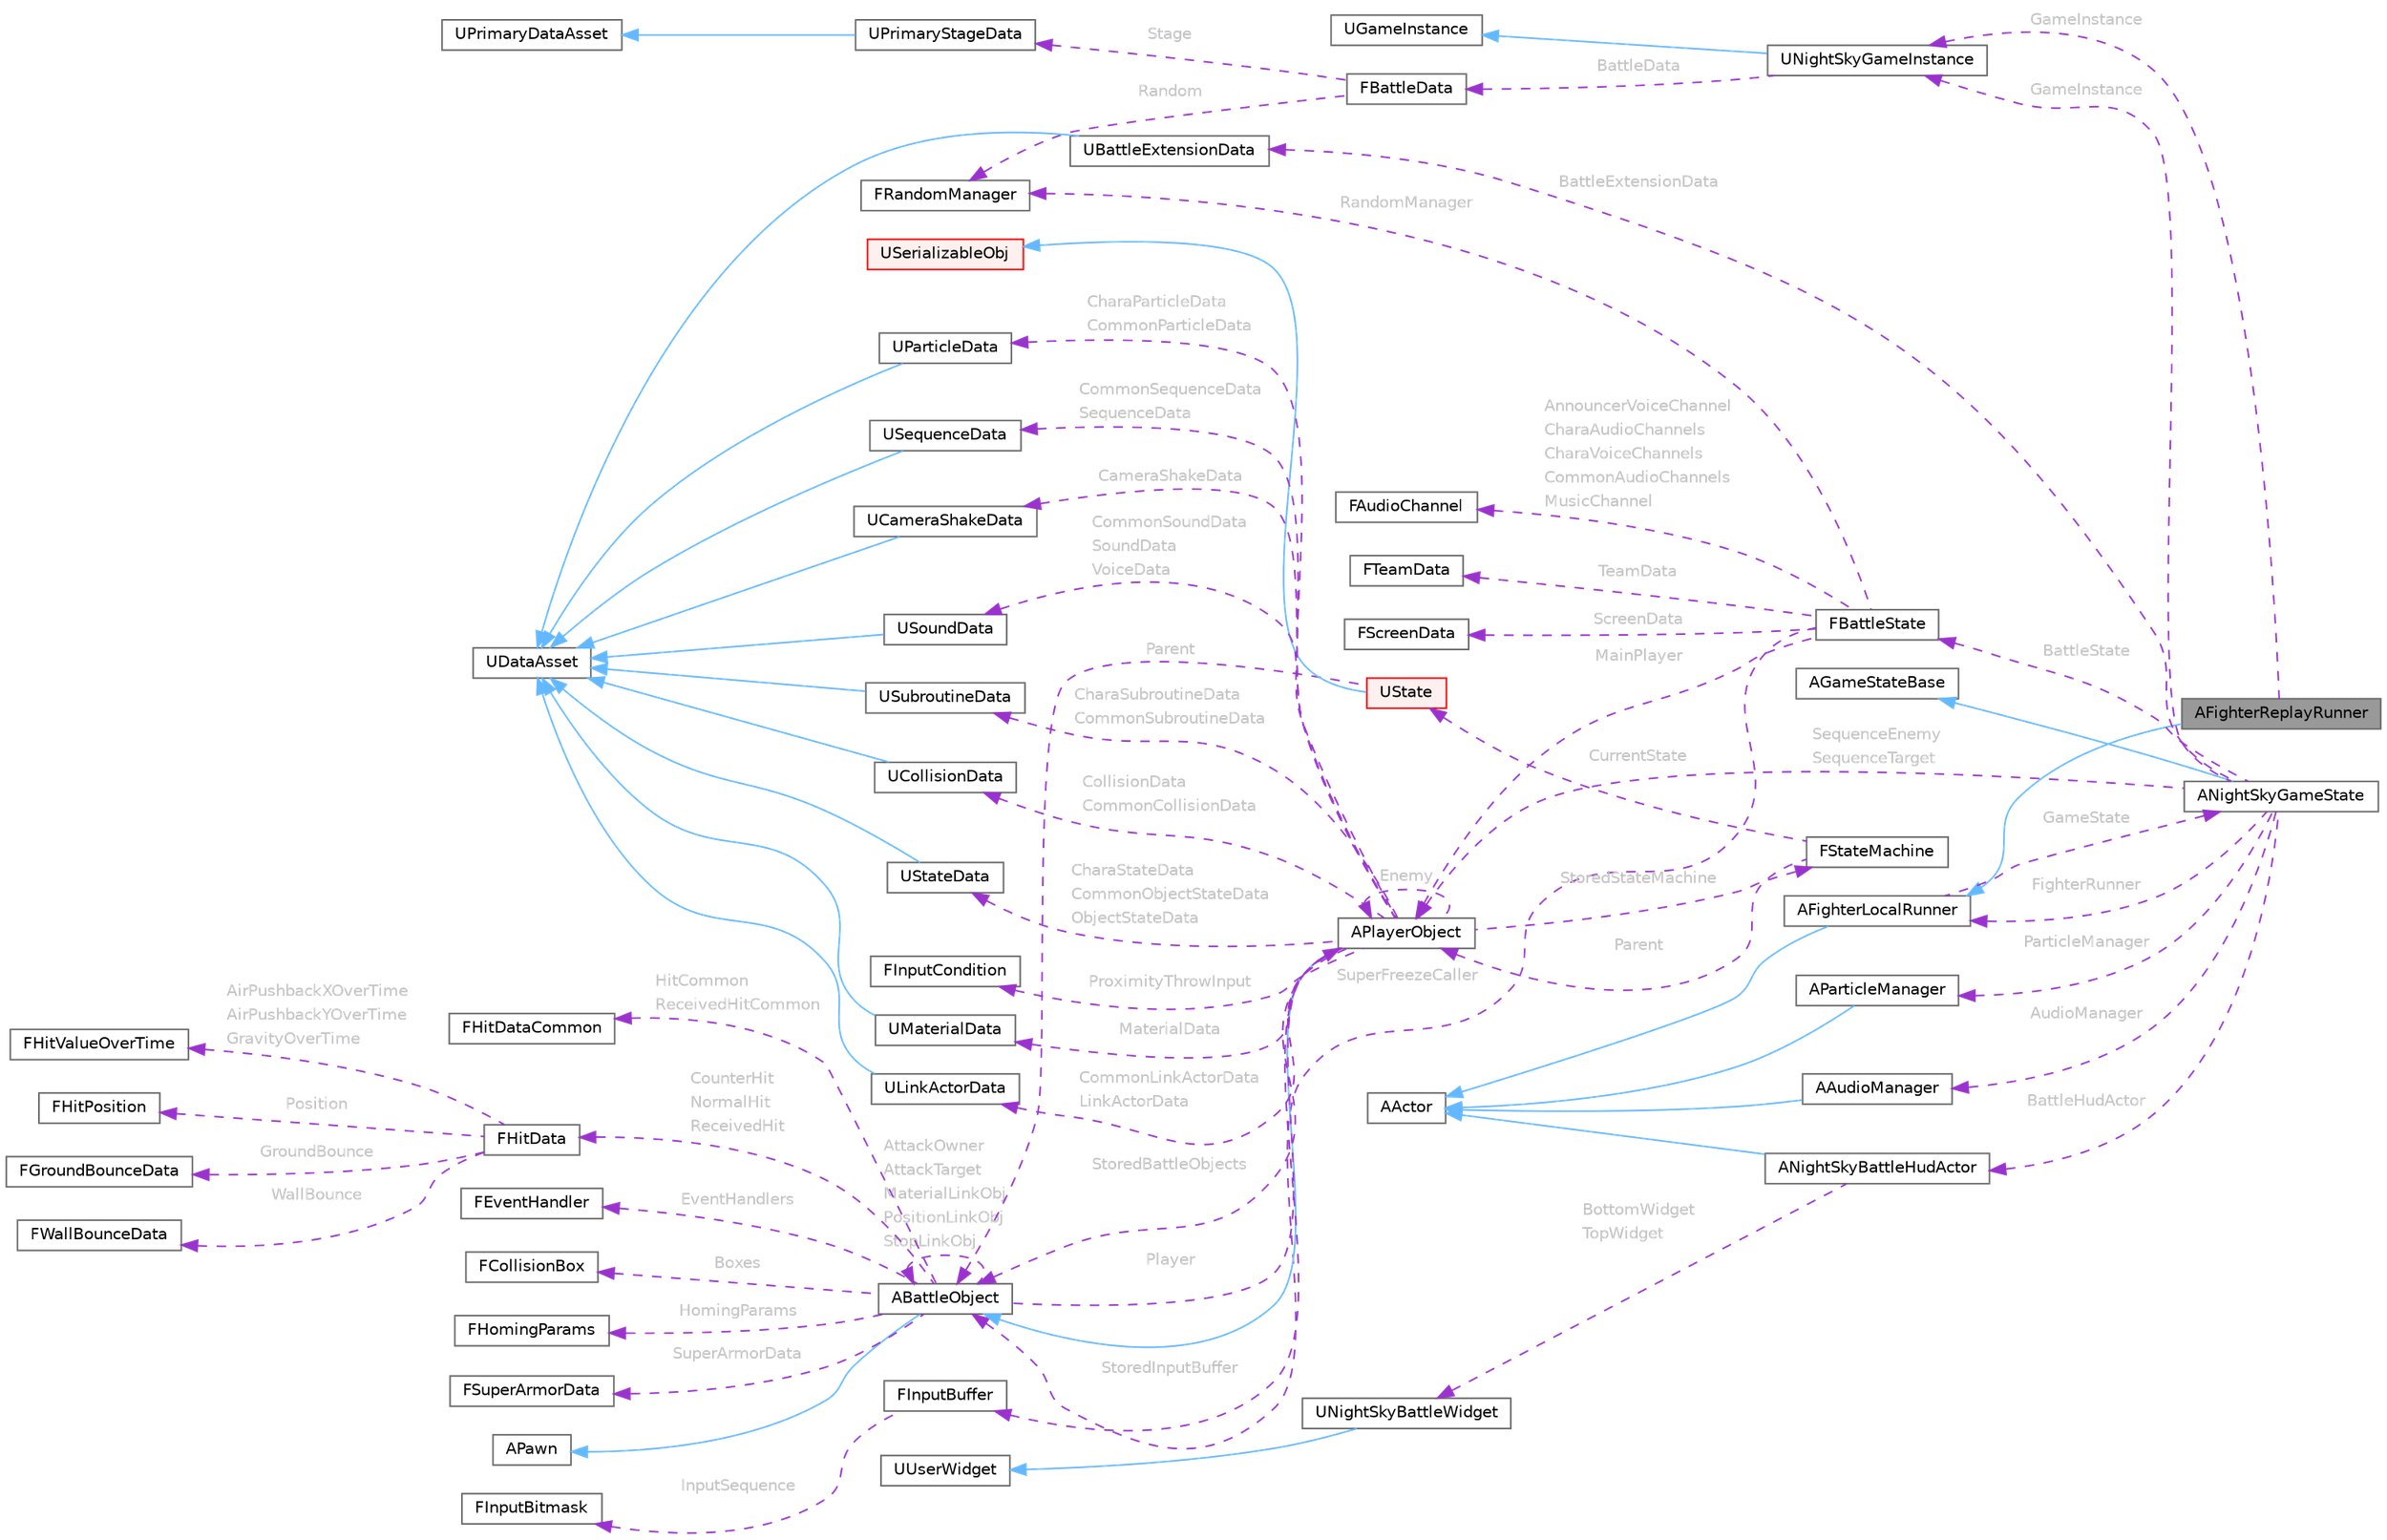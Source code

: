 digraph "AFighterReplayRunner"
{
 // LATEX_PDF_SIZE
  bgcolor="transparent";
  edge [fontname=Helvetica,fontsize=10,labelfontname=Helvetica,labelfontsize=10];
  node [fontname=Helvetica,fontsize=10,shape=box,height=0.2,width=0.4];
  rankdir="LR";
  Node1 [id="Node000001",label="AFighterReplayRunner",height=0.2,width=0.4,color="gray40", fillcolor="grey60", style="filled", fontcolor="black",tooltip=" "];
  Node2 -> Node1 [id="edge1_Node000001_Node000002",dir="back",color="steelblue1",style="solid",tooltip=" "];
  Node2 [id="Node000002",label="AFighterLocalRunner",height=0.2,width=0.4,color="gray40", fillcolor="white", style="filled",URL="$class_a_fighter_local_runner.html",tooltip=" "];
  Node3 -> Node2 [id="edge2_Node000002_Node000003",dir="back",color="steelblue1",style="solid",tooltip=" "];
  Node3 [id="Node000003",label="AActor",height=0.2,width=0.4,color="gray40", fillcolor="white", style="filled",tooltip=" "];
  Node4 -> Node2 [id="edge3_Node000002_Node000004",dir="back",color="darkorchid3",style="dashed",tooltip=" ",label=<<TABLE CELLBORDER="0" BORDER="0"><TR><TD VALIGN="top" ALIGN="LEFT" CELLPADDING="1" CELLSPACING="0">GameState</TD></TR>
</TABLE>> ,fontcolor="grey" ];
  Node4 [id="Node000004",label="ANightSkyGameState",height=0.2,width=0.4,color="gray40", fillcolor="white", style="filled",URL="$class_a_night_sky_game_state.html",tooltip=" "];
  Node5 -> Node4 [id="edge4_Node000004_Node000005",dir="back",color="steelblue1",style="solid",tooltip=" "];
  Node5 [id="Node000005",label="AGameStateBase",height=0.2,width=0.4,color="gray40", fillcolor="white", style="filled",tooltip=" "];
  Node6 -> Node4 [id="edge5_Node000004_Node000006",dir="back",color="darkorchid3",style="dashed",tooltip=" ",label=<<TABLE CELLBORDER="0" BORDER="0"><TR><TD VALIGN="top" ALIGN="LEFT" CELLPADDING="1" CELLSPACING="0">BattleState</TD></TR>
</TABLE>> ,fontcolor="grey" ];
  Node6 [id="Node000006",label="FBattleState",height=0.2,width=0.4,color="gray40", fillcolor="white", style="filled",URL="$struct_f_battle_state.html",tooltip=" "];
  Node7 -> Node6 [id="edge6_Node000006_Node000007",dir="back",color="darkorchid3",style="dashed",tooltip=" ",label=<<TABLE CELLBORDER="0" BORDER="0"><TR><TD VALIGN="top" ALIGN="LEFT" CELLPADDING="1" CELLSPACING="0">ScreenData</TD></TR>
</TABLE>> ,fontcolor="grey" ];
  Node7 [id="Node000007",label="FScreenData",height=0.2,width=0.4,color="gray40", fillcolor="white", style="filled",URL="$struct_f_screen_data.html",tooltip=" "];
  Node8 -> Node6 [id="edge7_Node000006_Node000008",dir="back",color="darkorchid3",style="dashed",tooltip=" ",label=<<TABLE CELLBORDER="0" BORDER="0"><TR><TD VALIGN="top" ALIGN="LEFT" CELLPADDING="1" CELLSPACING="0">RandomManager</TD></TR>
</TABLE>> ,fontcolor="grey" ];
  Node8 [id="Node000008",label="FRandomManager",height=0.2,width=0.4,color="gray40", fillcolor="white", style="filled",URL="$struct_f_random_manager.html",tooltip=" "];
  Node9 -> Node6 [id="edge8_Node000006_Node000009",dir="back",color="darkorchid3",style="dashed",tooltip=" ",label=<<TABLE CELLBORDER="0" BORDER="0"><TR><TD VALIGN="top" ALIGN="LEFT" CELLPADDING="1" CELLSPACING="0">SuperFreezeCaller</TD></TR>
</TABLE>> ,fontcolor="grey" ];
  Node9 [id="Node000009",label="ABattleObject",height=0.2,width=0.4,color="gray40", fillcolor="white", style="filled",URL="$class_a_battle_object.html",tooltip=" "];
  Node10 -> Node9 [id="edge9_Node000009_Node000010",dir="back",color="steelblue1",style="solid",tooltip=" "];
  Node10 [id="Node000010",label="APawn",height=0.2,width=0.4,color="gray40", fillcolor="white", style="filled",tooltip=" "];
  Node11 -> Node9 [id="edge10_Node000009_Node000011",dir="back",color="darkorchid3",style="dashed",tooltip=" ",label=<<TABLE CELLBORDER="0" BORDER="0"><TR><TD VALIGN="top" ALIGN="LEFT" CELLPADDING="1" CELLSPACING="0">HitCommon</TD></TR>
<TR><TD VALIGN="top" ALIGN="LEFT" CELLPADDING="1" CELLSPACING="0">ReceivedHitCommon</TD></TR>
</TABLE>> ,fontcolor="grey" ];
  Node11 [id="Node000011",label="FHitDataCommon",height=0.2,width=0.4,color="gray40", fillcolor="white", style="filled",URL="$struct_f_hit_data_common.html",tooltip=" "];
  Node12 -> Node9 [id="edge11_Node000009_Node000012",dir="back",color="darkorchid3",style="dashed",tooltip=" ",label=<<TABLE CELLBORDER="0" BORDER="0"><TR><TD VALIGN="top" ALIGN="LEFT" CELLPADDING="1" CELLSPACING="0">CounterHit</TD></TR>
<TR><TD VALIGN="top" ALIGN="LEFT" CELLPADDING="1" CELLSPACING="0">NormalHit</TD></TR>
<TR><TD VALIGN="top" ALIGN="LEFT" CELLPADDING="1" CELLSPACING="0">ReceivedHit</TD></TR>
</TABLE>> ,fontcolor="grey" ];
  Node12 [id="Node000012",label="FHitData",height=0.2,width=0.4,color="gray40", fillcolor="white", style="filled",URL="$struct_f_hit_data.html",tooltip=" "];
  Node13 -> Node12 [id="edge12_Node000012_Node000013",dir="back",color="darkorchid3",style="dashed",tooltip=" ",label=<<TABLE CELLBORDER="0" BORDER="0"><TR><TD VALIGN="top" ALIGN="LEFT" CELLPADDING="1" CELLSPACING="0">AirPushbackXOverTime</TD></TR>
<TR><TD VALIGN="top" ALIGN="LEFT" CELLPADDING="1" CELLSPACING="0">AirPushbackYOverTime</TD></TR>
<TR><TD VALIGN="top" ALIGN="LEFT" CELLPADDING="1" CELLSPACING="0">GravityOverTime</TD></TR>
</TABLE>> ,fontcolor="grey" ];
  Node13 [id="Node000013",label="FHitValueOverTime",height=0.2,width=0.4,color="gray40", fillcolor="white", style="filled",URL="$struct_f_hit_value_over_time.html",tooltip=" "];
  Node14 -> Node12 [id="edge13_Node000012_Node000014",dir="back",color="darkorchid3",style="dashed",tooltip=" ",label=<<TABLE CELLBORDER="0" BORDER="0"><TR><TD VALIGN="top" ALIGN="LEFT" CELLPADDING="1" CELLSPACING="0">Position</TD></TR>
</TABLE>> ,fontcolor="grey" ];
  Node14 [id="Node000014",label="FHitPosition",height=0.2,width=0.4,color="gray40", fillcolor="white", style="filled",URL="$struct_f_hit_position.html",tooltip=" "];
  Node15 -> Node12 [id="edge14_Node000012_Node000015",dir="back",color="darkorchid3",style="dashed",tooltip=" ",label=<<TABLE CELLBORDER="0" BORDER="0"><TR><TD VALIGN="top" ALIGN="LEFT" CELLPADDING="1" CELLSPACING="0">GroundBounce</TD></TR>
</TABLE>> ,fontcolor="grey" ];
  Node15 [id="Node000015",label="FGroundBounceData",height=0.2,width=0.4,color="gray40", fillcolor="white", style="filled",URL="$struct_f_ground_bounce_data.html",tooltip=" "];
  Node16 -> Node12 [id="edge15_Node000012_Node000016",dir="back",color="darkorchid3",style="dashed",tooltip=" ",label=<<TABLE CELLBORDER="0" BORDER="0"><TR><TD VALIGN="top" ALIGN="LEFT" CELLPADDING="1" CELLSPACING="0">WallBounce</TD></TR>
</TABLE>> ,fontcolor="grey" ];
  Node16 [id="Node000016",label="FWallBounceData",height=0.2,width=0.4,color="gray40", fillcolor="white", style="filled",URL="$struct_f_wall_bounce_data.html",tooltip=" "];
  Node17 -> Node9 [id="edge16_Node000009_Node000017",dir="back",color="darkorchid3",style="dashed",tooltip=" ",label=<<TABLE CELLBORDER="0" BORDER="0"><TR><TD VALIGN="top" ALIGN="LEFT" CELLPADDING="1" CELLSPACING="0">EventHandlers</TD></TR>
</TABLE>> ,fontcolor="grey" ];
  Node17 [id="Node000017",label="FEventHandler",height=0.2,width=0.4,color="gray40", fillcolor="white", style="filled",URL="$struct_f_event_handler.html",tooltip=" "];
  Node18 -> Node9 [id="edge17_Node000009_Node000018",dir="back",color="darkorchid3",style="dashed",tooltip=" ",label=<<TABLE CELLBORDER="0" BORDER="0"><TR><TD VALIGN="top" ALIGN="LEFT" CELLPADDING="1" CELLSPACING="0">Boxes</TD></TR>
</TABLE>> ,fontcolor="grey" ];
  Node18 [id="Node000018",label="FCollisionBox",height=0.2,width=0.4,color="gray40", fillcolor="white", style="filled",URL="$struct_f_collision_box.html",tooltip="A collision box."];
  Node19 -> Node9 [id="edge18_Node000009_Node000019",dir="back",color="darkorchid3",style="dashed",tooltip=" ",label=<<TABLE CELLBORDER="0" BORDER="0"><TR><TD VALIGN="top" ALIGN="LEFT" CELLPADDING="1" CELLSPACING="0">HomingParams</TD></TR>
</TABLE>> ,fontcolor="grey" ];
  Node19 [id="Node000019",label="FHomingParams",height=0.2,width=0.4,color="gray40", fillcolor="white", style="filled",URL="$struct_f_homing_params.html",tooltip=" "];
  Node20 -> Node9 [id="edge19_Node000009_Node000020",dir="back",color="darkorchid3",style="dashed",tooltip=" ",label=<<TABLE CELLBORDER="0" BORDER="0"><TR><TD VALIGN="top" ALIGN="LEFT" CELLPADDING="1" CELLSPACING="0">SuperArmorData</TD></TR>
</TABLE>> ,fontcolor="grey" ];
  Node20 [id="Node000020",label="FSuperArmorData",height=0.2,width=0.4,color="gray40", fillcolor="white", style="filled",URL="$struct_f_super_armor_data.html",tooltip=" "];
  Node21 -> Node9 [id="edge20_Node000009_Node000021",dir="back",color="darkorchid3",style="dashed",tooltip=" ",label=<<TABLE CELLBORDER="0" BORDER="0"><TR><TD VALIGN="top" ALIGN="LEFT" CELLPADDING="1" CELLSPACING="0">Player</TD></TR>
</TABLE>> ,fontcolor="grey" ];
  Node21 [id="Node000021",label="APlayerObject",height=0.2,width=0.4,color="gray40", fillcolor="white", style="filled",URL="$class_a_player_object.html",tooltip=" "];
  Node9 -> Node21 [id="edge21_Node000021_Node000009",dir="back",color="steelblue1",style="solid",tooltip=" "];
  Node22 -> Node21 [id="edge22_Node000021_Node000022",dir="back",color="darkorchid3",style="dashed",tooltip=" ",label=<<TABLE CELLBORDER="0" BORDER="0"><TR><TD VALIGN="top" ALIGN="LEFT" CELLPADDING="1" CELLSPACING="0">ProximityThrowInput</TD></TR>
</TABLE>> ,fontcolor="grey" ];
  Node22 [id="Node000022",label="FInputCondition",height=0.2,width=0.4,color="gray40", fillcolor="white", style="filled",URL="$struct_f_input_condition.html",tooltip=" "];
  Node23 -> Node21 [id="edge23_Node000021_Node000023",dir="back",color="darkorchid3",style="dashed",tooltip=" ",label=<<TABLE CELLBORDER="0" BORDER="0"><TR><TD VALIGN="top" ALIGN="LEFT" CELLPADDING="1" CELLSPACING="0">StoredStateMachine</TD></TR>
</TABLE>> ,fontcolor="grey" ];
  Node23 [id="Node000023",label="FStateMachine",height=0.2,width=0.4,color="gray40", fillcolor="white", style="filled",URL="$struct_f_state_machine.html",tooltip="The player object's state machine."];
  Node24 -> Node23 [id="edge24_Node000023_Node000024",dir="back",color="darkorchid3",style="dashed",tooltip=" ",label=<<TABLE CELLBORDER="0" BORDER="0"><TR><TD VALIGN="top" ALIGN="LEFT" CELLPADDING="1" CELLSPACING="0">CurrentState</TD></TR>
</TABLE>> ,fontcolor="grey" ];
  Node24 [id="Node000024",label="UState",height=0.2,width=0.4,color="red", fillcolor="#FFF0F0", style="filled",URL="$class_u_state.html",tooltip="A character state that determines behavior."];
  Node25 -> Node24 [id="edge25_Node000024_Node000025",dir="back",color="steelblue1",style="solid",tooltip=" "];
  Node25 [id="Node000025",label="USerializableObj",height=0.2,width=0.4,color="red", fillcolor="#FFF0F0", style="filled",URL="$class_u_serializable_obj.html",tooltip=" "];
  Node9 -> Node24 [id="edge26_Node000024_Node000009",dir="back",color="darkorchid3",style="dashed",tooltip=" ",label=<<TABLE CELLBORDER="0" BORDER="0"><TR><TD VALIGN="top" ALIGN="LEFT" CELLPADDING="1" CELLSPACING="0">Parent</TD></TR>
</TABLE>> ,fontcolor="grey" ];
  Node21 -> Node23 [id="edge27_Node000023_Node000021",dir="back",color="darkorchid3",style="dashed",tooltip=" ",label=<<TABLE CELLBORDER="0" BORDER="0"><TR><TD VALIGN="top" ALIGN="LEFT" CELLPADDING="1" CELLSPACING="0">Parent</TD></TR>
</TABLE>> ,fontcolor="grey" ];
  Node28 -> Node21 [id="edge28_Node000021_Node000028",dir="back",color="darkorchid3",style="dashed",tooltip=" ",label=<<TABLE CELLBORDER="0" BORDER="0"><TR><TD VALIGN="top" ALIGN="LEFT" CELLPADDING="1" CELLSPACING="0">StoredInputBuffer</TD></TR>
</TABLE>> ,fontcolor="grey" ];
  Node28 [id="Node000028",label="FInputBuffer",height=0.2,width=0.4,color="gray40", fillcolor="white", style="filled",URL="$struct_f_input_buffer.html",tooltip="The input buffer for a player object."];
  Node29 -> Node28 [id="edge29_Node000028_Node000029",dir="back",color="darkorchid3",style="dashed",tooltip=" ",label=<<TABLE CELLBORDER="0" BORDER="0"><TR><TD VALIGN="top" ALIGN="LEFT" CELLPADDING="1" CELLSPACING="0">InputSequence</TD></TR>
</TABLE>> ,fontcolor="grey" ];
  Node29 [id="Node000029",label="FInputBitmask",height=0.2,width=0.4,color="gray40", fillcolor="white", style="filled",URL="$struct_f_input_bitmask.html",tooltip=" "];
  Node21 -> Node21 [id="edge30_Node000021_Node000021",dir="back",color="darkorchid3",style="dashed",tooltip=" ",label=<<TABLE CELLBORDER="0" BORDER="0"><TR><TD VALIGN="top" ALIGN="LEFT" CELLPADDING="1" CELLSPACING="0">Enemy</TD></TR>
</TABLE>> ,fontcolor="grey" ];
  Node9 -> Node21 [id="edge31_Node000021_Node000009",dir="back",color="darkorchid3",style="dashed",tooltip=" ",label=<<TABLE CELLBORDER="0" BORDER="0"><TR><TD VALIGN="top" ALIGN="LEFT" CELLPADDING="1" CELLSPACING="0">StoredBattleObjects</TD></TR>
</TABLE>> ,fontcolor="grey" ];
  Node30 -> Node21 [id="edge32_Node000021_Node000030",dir="back",color="darkorchid3",style="dashed",tooltip=" ",label=<<TABLE CELLBORDER="0" BORDER="0"><TR><TD VALIGN="top" ALIGN="LEFT" CELLPADDING="1" CELLSPACING="0">CollisionData</TD></TR>
<TR><TD VALIGN="top" ALIGN="LEFT" CELLPADDING="1" CELLSPACING="0">CommonCollisionData</TD></TR>
</TABLE>> ,fontcolor="grey" ];
  Node30 [id="Node000030",label="UCollisionData",height=0.2,width=0.4,color="gray40", fillcolor="white", style="filled",URL="$class_u_collision_data.html",tooltip=" "];
  Node31 -> Node30 [id="edge33_Node000030_Node000031",dir="back",color="steelblue1",style="solid",tooltip=" "];
  Node31 [id="Node000031",label="UDataAsset",height=0.2,width=0.4,color="gray40", fillcolor="white", style="filled",tooltip=" "];
  Node32 -> Node21 [id="edge34_Node000021_Node000032",dir="back",color="darkorchid3",style="dashed",tooltip=" ",label=<<TABLE CELLBORDER="0" BORDER="0"><TR><TD VALIGN="top" ALIGN="LEFT" CELLPADDING="1" CELLSPACING="0">CharaSubroutineData</TD></TR>
<TR><TD VALIGN="top" ALIGN="LEFT" CELLPADDING="1" CELLSPACING="0">CommonSubroutineData</TD></TR>
</TABLE>> ,fontcolor="grey" ];
  Node32 [id="Node000032",label="USubroutineData",height=0.2,width=0.4,color="gray40", fillcolor="white", style="filled",URL="$class_u_subroutine_data.html",tooltip=" "];
  Node31 -> Node32 [id="edge35_Node000032_Node000031",dir="back",color="steelblue1",style="solid",tooltip=" "];
  Node33 -> Node21 [id="edge36_Node000021_Node000033",dir="back",color="darkorchid3",style="dashed",tooltip=" ",label=<<TABLE CELLBORDER="0" BORDER="0"><TR><TD VALIGN="top" ALIGN="LEFT" CELLPADDING="1" CELLSPACING="0">CharaStateData</TD></TR>
<TR><TD VALIGN="top" ALIGN="LEFT" CELLPADDING="1" CELLSPACING="0">CommonObjectStateData</TD></TR>
<TR><TD VALIGN="top" ALIGN="LEFT" CELLPADDING="1" CELLSPACING="0">ObjectStateData</TD></TR>
</TABLE>> ,fontcolor="grey" ];
  Node33 [id="Node000033",label="UStateData",height=0.2,width=0.4,color="gray40", fillcolor="white", style="filled",URL="$class_u_state_data.html",tooltip=" "];
  Node31 -> Node33 [id="edge37_Node000033_Node000031",dir="back",color="steelblue1",style="solid",tooltip=" "];
  Node34 -> Node21 [id="edge38_Node000021_Node000034",dir="back",color="darkorchid3",style="dashed",tooltip=" ",label=<<TABLE CELLBORDER="0" BORDER="0"><TR><TD VALIGN="top" ALIGN="LEFT" CELLPADDING="1" CELLSPACING="0">MaterialData</TD></TR>
</TABLE>> ,fontcolor="grey" ];
  Node34 [id="Node000034",label="UMaterialData",height=0.2,width=0.4,color="gray40", fillcolor="white", style="filled",URL="$class_u_material_data.html",tooltip=" "];
  Node31 -> Node34 [id="edge39_Node000034_Node000031",dir="back",color="steelblue1",style="solid",tooltip=" "];
  Node35 -> Node21 [id="edge40_Node000021_Node000035",dir="back",color="darkorchid3",style="dashed",tooltip=" ",label=<<TABLE CELLBORDER="0" BORDER="0"><TR><TD VALIGN="top" ALIGN="LEFT" CELLPADDING="1" CELLSPACING="0">CommonLinkActorData</TD></TR>
<TR><TD VALIGN="top" ALIGN="LEFT" CELLPADDING="1" CELLSPACING="0">LinkActorData</TD></TR>
</TABLE>> ,fontcolor="grey" ];
  Node35 [id="Node000035",label="ULinkActorData",height=0.2,width=0.4,color="gray40", fillcolor="white", style="filled",URL="$class_u_link_actor_data.html",tooltip=" "];
  Node31 -> Node35 [id="edge41_Node000035_Node000031",dir="back",color="steelblue1",style="solid",tooltip=" "];
  Node36 -> Node21 [id="edge42_Node000021_Node000036",dir="back",color="darkorchid3",style="dashed",tooltip=" ",label=<<TABLE CELLBORDER="0" BORDER="0"><TR><TD VALIGN="top" ALIGN="LEFT" CELLPADDING="1" CELLSPACING="0">CharaParticleData</TD></TR>
<TR><TD VALIGN="top" ALIGN="LEFT" CELLPADDING="1" CELLSPACING="0">CommonParticleData</TD></TR>
</TABLE>> ,fontcolor="grey" ];
  Node36 [id="Node000036",label="UParticleData",height=0.2,width=0.4,color="gray40", fillcolor="white", style="filled",URL="$class_u_particle_data.html",tooltip=" "];
  Node31 -> Node36 [id="edge43_Node000036_Node000031",dir="back",color="steelblue1",style="solid",tooltip=" "];
  Node37 -> Node21 [id="edge44_Node000021_Node000037",dir="back",color="darkorchid3",style="dashed",tooltip=" ",label=<<TABLE CELLBORDER="0" BORDER="0"><TR><TD VALIGN="top" ALIGN="LEFT" CELLPADDING="1" CELLSPACING="0">CommonSequenceData</TD></TR>
<TR><TD VALIGN="top" ALIGN="LEFT" CELLPADDING="1" CELLSPACING="0">SequenceData</TD></TR>
</TABLE>> ,fontcolor="grey" ];
  Node37 [id="Node000037",label="USequenceData",height=0.2,width=0.4,color="gray40", fillcolor="white", style="filled",URL="$class_u_sequence_data.html",tooltip=" "];
  Node31 -> Node37 [id="edge45_Node000037_Node000031",dir="back",color="steelblue1",style="solid",tooltip=" "];
  Node38 -> Node21 [id="edge46_Node000021_Node000038",dir="back",color="darkorchid3",style="dashed",tooltip=" ",label=<<TABLE CELLBORDER="0" BORDER="0"><TR><TD VALIGN="top" ALIGN="LEFT" CELLPADDING="1" CELLSPACING="0">CameraShakeData</TD></TR>
</TABLE>> ,fontcolor="grey" ];
  Node38 [id="Node000038",label="UCameraShakeData",height=0.2,width=0.4,color="gray40", fillcolor="white", style="filled",URL="$class_u_camera_shake_data.html",tooltip=" "];
  Node31 -> Node38 [id="edge47_Node000038_Node000031",dir="back",color="steelblue1",style="solid",tooltip=" "];
  Node39 -> Node21 [id="edge48_Node000021_Node000039",dir="back",color="darkorchid3",style="dashed",tooltip=" ",label=<<TABLE CELLBORDER="0" BORDER="0"><TR><TD VALIGN="top" ALIGN="LEFT" CELLPADDING="1" CELLSPACING="0">CommonSoundData</TD></TR>
<TR><TD VALIGN="top" ALIGN="LEFT" CELLPADDING="1" CELLSPACING="0">SoundData</TD></TR>
<TR><TD VALIGN="top" ALIGN="LEFT" CELLPADDING="1" CELLSPACING="0">VoiceData</TD></TR>
</TABLE>> ,fontcolor="grey" ];
  Node39 [id="Node000039",label="USoundData",height=0.2,width=0.4,color="gray40", fillcolor="white", style="filled",URL="$class_u_sound_data.html",tooltip=" "];
  Node31 -> Node39 [id="edge49_Node000039_Node000031",dir="back",color="steelblue1",style="solid",tooltip=" "];
  Node9 -> Node9 [id="edge50_Node000009_Node000009",dir="back",color="darkorchid3",style="dashed",tooltip=" ",label=<<TABLE CELLBORDER="0" BORDER="0"><TR><TD VALIGN="top" ALIGN="LEFT" CELLPADDING="1" CELLSPACING="0">AttackOwner</TD></TR>
<TR><TD VALIGN="top" ALIGN="LEFT" CELLPADDING="1" CELLSPACING="0">AttackTarget</TD></TR>
<TR><TD VALIGN="top" ALIGN="LEFT" CELLPADDING="1" CELLSPACING="0">MaterialLinkObj</TD></TR>
<TR><TD VALIGN="top" ALIGN="LEFT" CELLPADDING="1" CELLSPACING="0">PositionLinkObj</TD></TR>
<TR><TD VALIGN="top" ALIGN="LEFT" CELLPADDING="1" CELLSPACING="0">StopLinkObj</TD></TR>
</TABLE>> ,fontcolor="grey" ];
  Node21 -> Node6 [id="edge51_Node000006_Node000021",dir="back",color="darkorchid3",style="dashed",tooltip=" ",label=<<TABLE CELLBORDER="0" BORDER="0"><TR><TD VALIGN="top" ALIGN="LEFT" CELLPADDING="1" CELLSPACING="0">MainPlayer</TD></TR>
</TABLE>> ,fontcolor="grey" ];
  Node40 -> Node6 [id="edge52_Node000006_Node000040",dir="back",color="darkorchid3",style="dashed",tooltip=" ",label=<<TABLE CELLBORDER="0" BORDER="0"><TR><TD VALIGN="top" ALIGN="LEFT" CELLPADDING="1" CELLSPACING="0">AnnouncerVoiceChannel</TD></TR>
<TR><TD VALIGN="top" ALIGN="LEFT" CELLPADDING="1" CELLSPACING="0">CharaAudioChannels</TD></TR>
<TR><TD VALIGN="top" ALIGN="LEFT" CELLPADDING="1" CELLSPACING="0">CharaVoiceChannels</TD></TR>
<TR><TD VALIGN="top" ALIGN="LEFT" CELLPADDING="1" CELLSPACING="0">CommonAudioChannels</TD></TR>
<TR><TD VALIGN="top" ALIGN="LEFT" CELLPADDING="1" CELLSPACING="0">MusicChannel</TD></TR>
</TABLE>> ,fontcolor="grey" ];
  Node40 [id="Node000040",label="FAudioChannel",height=0.2,width=0.4,color="gray40", fillcolor="white", style="filled",URL="$struct_f_audio_channel.html",tooltip=" "];
  Node41 -> Node6 [id="edge53_Node000006_Node000041",dir="back",color="darkorchid3",style="dashed",tooltip=" ",label=<<TABLE CELLBORDER="0" BORDER="0"><TR><TD VALIGN="top" ALIGN="LEFT" CELLPADDING="1" CELLSPACING="0">TeamData</TD></TR>
</TABLE>> ,fontcolor="grey" ];
  Node41 [id="Node000041",label="FTeamData",height=0.2,width=0.4,color="gray40", fillcolor="white", style="filled",URL="$struct_f_team_data.html",tooltip=" "];
  Node42 -> Node4 [id="edge54_Node000004_Node000042",dir="back",color="darkorchid3",style="dashed",tooltip=" ",label=<<TABLE CELLBORDER="0" BORDER="0"><TR><TD VALIGN="top" ALIGN="LEFT" CELLPADDING="1" CELLSPACING="0">BattleExtensionData</TD></TR>
</TABLE>> ,fontcolor="grey" ];
  Node42 [id="Node000042",label="UBattleExtensionData",height=0.2,width=0.4,color="gray40", fillcolor="white", style="filled",URL="$class_u_battle_extension_data.html",tooltip=" "];
  Node31 -> Node42 [id="edge55_Node000042_Node000031",dir="back",color="steelblue1",style="solid",tooltip=" "];
  Node43 -> Node4 [id="edge56_Node000004_Node000043",dir="back",color="darkorchid3",style="dashed",tooltip=" ",label=<<TABLE CELLBORDER="0" BORDER="0"><TR><TD VALIGN="top" ALIGN="LEFT" CELLPADDING="1" CELLSPACING="0">GameInstance</TD></TR>
</TABLE>> ,fontcolor="grey" ];
  Node43 [id="Node000043",label="UNightSkyGameInstance",height=0.2,width=0.4,color="gray40", fillcolor="white", style="filled",URL="$class_u_night_sky_game_instance.html",tooltip=" "];
  Node44 -> Node43 [id="edge57_Node000043_Node000044",dir="back",color="steelblue1",style="solid",tooltip=" "];
  Node44 [id="Node000044",label="UGameInstance",height=0.2,width=0.4,color="gray40", fillcolor="white", style="filled",tooltip=" "];
  Node45 -> Node43 [id="edge58_Node000043_Node000045",dir="back",color="darkorchid3",style="dashed",tooltip=" ",label=<<TABLE CELLBORDER="0" BORDER="0"><TR><TD VALIGN="top" ALIGN="LEFT" CELLPADDING="1" CELLSPACING="0">BattleData</TD></TR>
</TABLE>> ,fontcolor="grey" ];
  Node45 [id="Node000045",label="FBattleData",height=0.2,width=0.4,color="gray40", fillcolor="white", style="filled",URL="$struct_f_battle_data.html",tooltip=" "];
  Node8 -> Node45 [id="edge59_Node000045_Node000008",dir="back",color="darkorchid3",style="dashed",tooltip=" ",label=<<TABLE CELLBORDER="0" BORDER="0"><TR><TD VALIGN="top" ALIGN="LEFT" CELLPADDING="1" CELLSPACING="0">Random</TD></TR>
</TABLE>> ,fontcolor="grey" ];
  Node46 -> Node45 [id="edge60_Node000045_Node000046",dir="back",color="darkorchid3",style="dashed",tooltip=" ",label=<<TABLE CELLBORDER="0" BORDER="0"><TR><TD VALIGN="top" ALIGN="LEFT" CELLPADDING="1" CELLSPACING="0">Stage</TD></TR>
</TABLE>> ,fontcolor="grey" ];
  Node46 [id="Node000046",label="UPrimaryStageData",height=0.2,width=0.4,color="gray40", fillcolor="white", style="filled",URL="$class_u_primary_stage_data.html",tooltip=" "];
  Node47 -> Node46 [id="edge61_Node000046_Node000047",dir="back",color="steelblue1",style="solid",tooltip=" "];
  Node47 [id="Node000047",label="UPrimaryDataAsset",height=0.2,width=0.4,color="gray40", fillcolor="white", style="filled",tooltip=" "];
  Node48 -> Node4 [id="edge62_Node000004_Node000048",dir="back",color="darkorchid3",style="dashed",tooltip=" ",label=<<TABLE CELLBORDER="0" BORDER="0"><TR><TD VALIGN="top" ALIGN="LEFT" CELLPADDING="1" CELLSPACING="0">ParticleManager</TD></TR>
</TABLE>> ,fontcolor="grey" ];
  Node48 [id="Node000048",label="AParticleManager",height=0.2,width=0.4,color="gray40", fillcolor="white", style="filled",URL="$class_a_particle_manager.html",tooltip=" "];
  Node3 -> Node48 [id="edge63_Node000048_Node000003",dir="back",color="steelblue1",style="solid",tooltip=" "];
  Node49 -> Node4 [id="edge64_Node000004_Node000049",dir="back",color="darkorchid3",style="dashed",tooltip=" ",label=<<TABLE CELLBORDER="0" BORDER="0"><TR><TD VALIGN="top" ALIGN="LEFT" CELLPADDING="1" CELLSPACING="0">AudioManager</TD></TR>
</TABLE>> ,fontcolor="grey" ];
  Node49 [id="Node000049",label="AAudioManager",height=0.2,width=0.4,color="gray40", fillcolor="white", style="filled",URL="$class_a_audio_manager.html",tooltip=" "];
  Node3 -> Node49 [id="edge65_Node000049_Node000003",dir="back",color="steelblue1",style="solid",tooltip=" "];
  Node21 -> Node4 [id="edge66_Node000004_Node000021",dir="back",color="darkorchid3",style="dashed",tooltip=" ",label=<<TABLE CELLBORDER="0" BORDER="0"><TR><TD VALIGN="top" ALIGN="LEFT" CELLPADDING="1" CELLSPACING="0">SequenceEnemy</TD></TR>
<TR><TD VALIGN="top" ALIGN="LEFT" CELLPADDING="1" CELLSPACING="0">SequenceTarget</TD></TR>
</TABLE>> ,fontcolor="grey" ];
  Node2 -> Node4 [id="edge67_Node000004_Node000002",dir="back",color="darkorchid3",style="dashed",tooltip=" ",label=<<TABLE CELLBORDER="0" BORDER="0"><TR><TD VALIGN="top" ALIGN="LEFT" CELLPADDING="1" CELLSPACING="0">FighterRunner</TD></TR>
</TABLE>> ,fontcolor="grey" ];
  Node50 -> Node4 [id="edge68_Node000004_Node000050",dir="back",color="darkorchid3",style="dashed",tooltip=" ",label=<<TABLE CELLBORDER="0" BORDER="0"><TR><TD VALIGN="top" ALIGN="LEFT" CELLPADDING="1" CELLSPACING="0">BattleHudActor</TD></TR>
</TABLE>> ,fontcolor="grey" ];
  Node50 [id="Node000050",label="ANightSkyBattleHudActor",height=0.2,width=0.4,color="gray40", fillcolor="white", style="filled",URL="$class_a_night_sky_battle_hud_actor.html",tooltip=" "];
  Node3 -> Node50 [id="edge69_Node000050_Node000003",dir="back",color="steelblue1",style="solid",tooltip=" "];
  Node51 -> Node50 [id="edge70_Node000050_Node000051",dir="back",color="darkorchid3",style="dashed",tooltip=" ",label=<<TABLE CELLBORDER="0" BORDER="0"><TR><TD VALIGN="top" ALIGN="LEFT" CELLPADDING="1" CELLSPACING="0">BottomWidget</TD></TR>
<TR><TD VALIGN="top" ALIGN="LEFT" CELLPADDING="1" CELLSPACING="0">TopWidget</TD></TR>
</TABLE>> ,fontcolor="grey" ];
  Node51 [id="Node000051",label="UNightSkyBattleWidget",height=0.2,width=0.4,color="gray40", fillcolor="white", style="filled",URL="$class_u_night_sky_battle_widget.html",tooltip=" "];
  Node52 -> Node51 [id="edge71_Node000051_Node000052",dir="back",color="steelblue1",style="solid",tooltip=" "];
  Node52 [id="Node000052",label="UUserWidget",height=0.2,width=0.4,color="gray40", fillcolor="white", style="filled",tooltip=" "];
  Node43 -> Node1 [id="edge72_Node000001_Node000043",dir="back",color="darkorchid3",style="dashed",tooltip=" ",label=<<TABLE CELLBORDER="0" BORDER="0"><TR><TD VALIGN="top" ALIGN="LEFT" CELLPADDING="1" CELLSPACING="0">GameInstance</TD></TR>
</TABLE>> ,fontcolor="grey" ];
}
